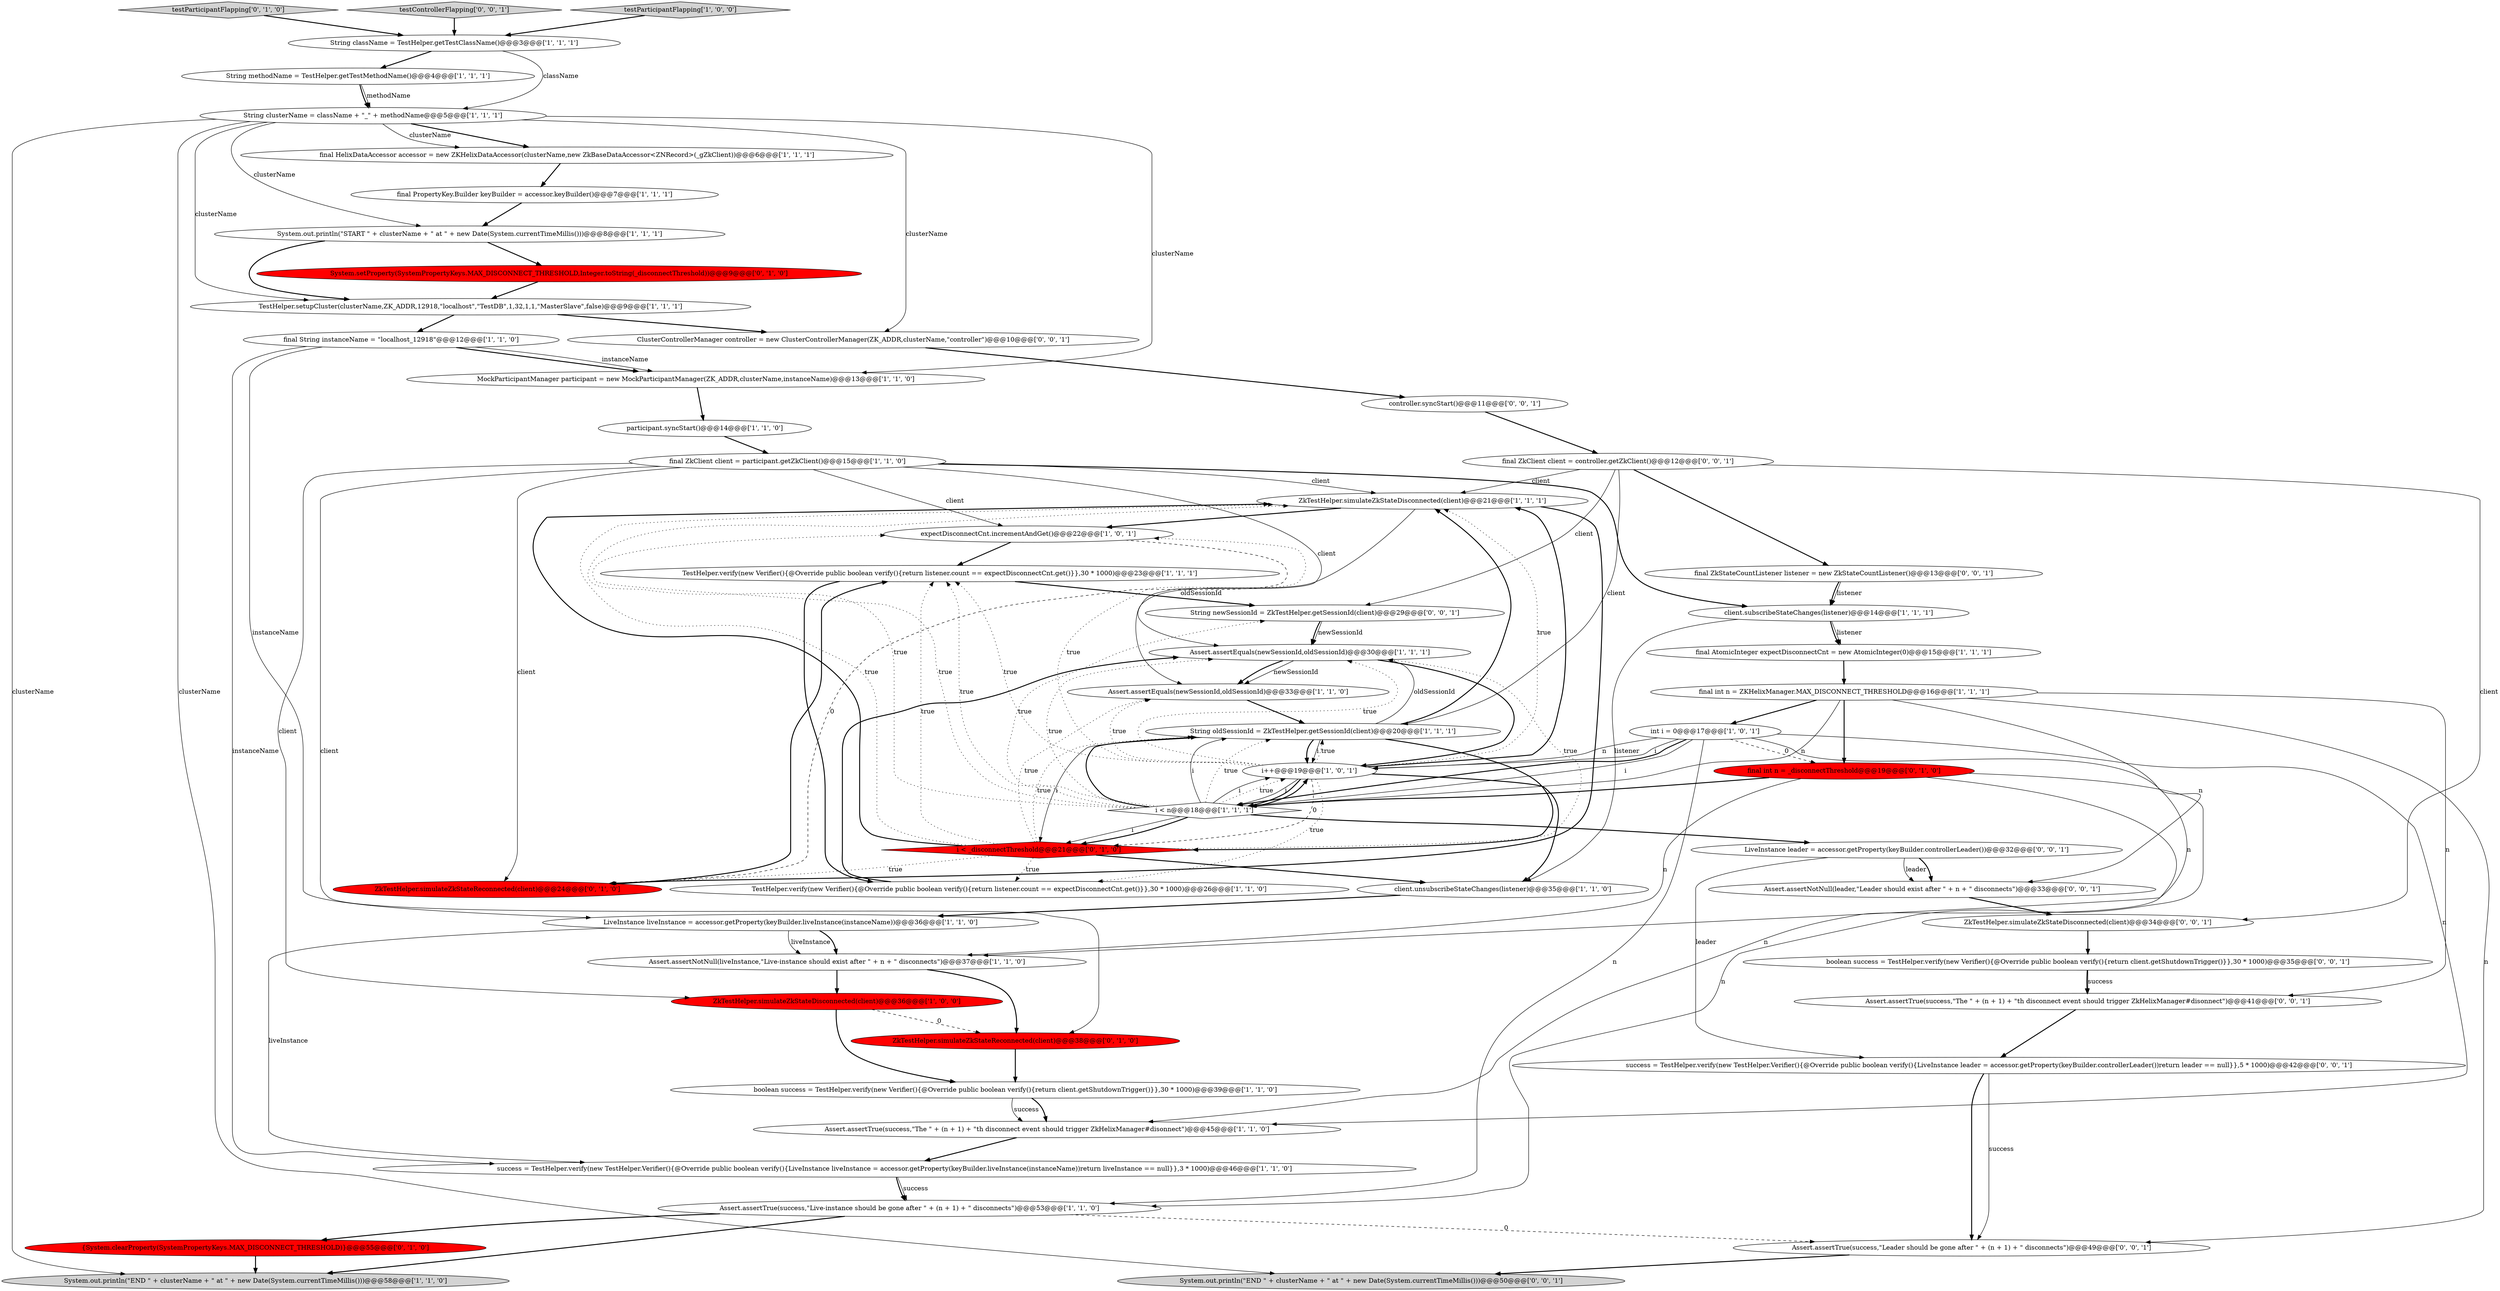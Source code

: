 digraph {
34 [style = filled, label = "ZkTestHelper.simulateZkStateReconnected(client)@@@38@@@['0', '1', '0']", fillcolor = red, shape = ellipse image = "AAA1AAABBB2BBB"];
21 [style = filled, label = "int i = 0@@@17@@@['1', '0', '1']", fillcolor = white, shape = ellipse image = "AAA0AAABBB1BBB"];
46 [style = filled, label = "final ZkClient client = controller.getZkClient()@@@12@@@['0', '0', '1']", fillcolor = white, shape = ellipse image = "AAA0AAABBB3BBB"];
17 [style = filled, label = "System.out.println(\"END \" + clusterName + \" at \" + new Date(System.currentTimeMillis()))@@@58@@@['1', '1', '0']", fillcolor = lightgray, shape = ellipse image = "AAA0AAABBB1BBB"];
49 [style = filled, label = "ClusterControllerManager controller = new ClusterControllerManager(ZK_ADDR,clusterName,\"controller\")@@@10@@@['0', '0', '1']", fillcolor = white, shape = ellipse image = "AAA0AAABBB3BBB"];
22 [style = filled, label = "expectDisconnectCnt.incrementAndGet()@@@22@@@['1', '0', '1']", fillcolor = white, shape = ellipse image = "AAA0AAABBB1BBB"];
45 [style = filled, label = "Assert.assertTrue(success,\"Leader should be gone after \" + (n + 1) + \" disconnects\")@@@49@@@['0', '0', '1']", fillcolor = white, shape = ellipse image = "AAA0AAABBB3BBB"];
42 [style = filled, label = "LiveInstance leader = accessor.getProperty(keyBuilder.controllerLeader())@@@32@@@['0', '0', '1']", fillcolor = white, shape = ellipse image = "AAA0AAABBB3BBB"];
16 [style = filled, label = "String methodName = TestHelper.getTestMethodName()@@@4@@@['1', '1', '1']", fillcolor = white, shape = ellipse image = "AAA0AAABBB1BBB"];
19 [style = filled, label = "final int n = ZKHelixManager.MAX_DISCONNECT_THRESHOLD@@@16@@@['1', '1', '1']", fillcolor = white, shape = ellipse image = "AAA0AAABBB1BBB"];
39 [style = filled, label = "testParticipantFlapping['0', '1', '0']", fillcolor = lightgray, shape = diamond image = "AAA0AAABBB2BBB"];
6 [style = filled, label = "String clusterName = className + \"_\" + methodName@@@5@@@['1', '1', '1']", fillcolor = white, shape = ellipse image = "AAA0AAABBB1BBB"];
37 [style = filled, label = "System.setProperty(SystemPropertyKeys.MAX_DISCONNECT_THRESHOLD,Integer.toString(_disconnectThreshold))@@@9@@@['0', '1', '0']", fillcolor = red, shape = ellipse image = "AAA1AAABBB2BBB"];
24 [style = filled, label = "ZkTestHelper.simulateZkStateDisconnected(client)@@@21@@@['1', '1', '1']", fillcolor = white, shape = ellipse image = "AAA0AAABBB1BBB"];
14 [style = filled, label = "Assert.assertEquals(newSessionId,oldSessionId)@@@30@@@['1', '1', '1']", fillcolor = white, shape = ellipse image = "AAA0AAABBB1BBB"];
51 [style = filled, label = "success = TestHelper.verify(new TestHelper.Verifier(){@Override public boolean verify(){LiveInstance leader = accessor.getProperty(keyBuilder.controllerLeader())return leader == null}},5 * 1000)@@@42@@@['0', '0', '1']", fillcolor = white, shape = ellipse image = "AAA0AAABBB3BBB"];
28 [style = filled, label = "success = TestHelper.verify(new TestHelper.Verifier(){@Override public boolean verify(){LiveInstance liveInstance = accessor.getProperty(keyBuilder.liveInstance(instanceName))return liveInstance == null}},3 * 1000)@@@46@@@['1', '1', '0']", fillcolor = white, shape = ellipse image = "AAA0AAABBB1BBB"];
13 [style = filled, label = "client.subscribeStateChanges(listener)@@@14@@@['1', '1', '1']", fillcolor = white, shape = ellipse image = "AAA0AAABBB1BBB"];
3 [style = filled, label = "final String instanceName = \"localhost_12918\"@@@12@@@['1', '1', '0']", fillcolor = white, shape = ellipse image = "AAA0AAABBB1BBB"];
53 [style = filled, label = "String newSessionId = ZkTestHelper.getSessionId(client)@@@29@@@['0', '0', '1']", fillcolor = white, shape = ellipse image = "AAA0AAABBB3BBB"];
10 [style = filled, label = "i < n@@@18@@@['1', '1', '1']", fillcolor = white, shape = diamond image = "AAA0AAABBB1BBB"];
38 [style = filled, label = "final int n = _disconnectThreshold@@@19@@@['0', '1', '0']", fillcolor = red, shape = ellipse image = "AAA1AAABBB2BBB"];
48 [style = filled, label = "final ZkStateCountListener listener = new ZkStateCountListener()@@@13@@@['0', '0', '1']", fillcolor = white, shape = ellipse image = "AAA0AAABBB3BBB"];
33 [style = filled, label = "boolean success = TestHelper.verify(new Verifier(){@Override public boolean verify(){return client.getShutdownTrigger()}},30 * 1000)@@@39@@@['1', '1', '0']", fillcolor = white, shape = ellipse image = "AAA0AAABBB1BBB"];
26 [style = filled, label = "Assert.assertNotNull(liveInstance,\"Live-instance should exist after \" + n + \" disconnects\")@@@37@@@['1', '1', '0']", fillcolor = white, shape = ellipse image = "AAA0AAABBB1BBB"];
40 [style = filled, label = "i < _disconnectThreshold@@@21@@@['0', '1', '0']", fillcolor = red, shape = diamond image = "AAA1AAABBB2BBB"];
27 [style = filled, label = "Assert.assertTrue(success,\"The \" + (n + 1) + \"th disconnect event should trigger ZkHelixManager#disonnect\")@@@45@@@['1', '1', '0']", fillcolor = white, shape = ellipse image = "AAA0AAABBB1BBB"];
4 [style = filled, label = "client.unsubscribeStateChanges(listener)@@@35@@@['1', '1', '0']", fillcolor = white, shape = ellipse image = "AAA0AAABBB1BBB"];
20 [style = filled, label = "String className = TestHelper.getTestClassName()@@@3@@@['1', '1', '1']", fillcolor = white, shape = ellipse image = "AAA0AAABBB1BBB"];
32 [style = filled, label = "TestHelper.verify(new Verifier(){@Override public boolean verify(){return listener.count == expectDisconnectCnt.get()}},30 * 1000)@@@26@@@['1', '1', '0']", fillcolor = white, shape = ellipse image = "AAA0AAABBB1BBB"];
18 [style = filled, label = "MockParticipantManager participant = new MockParticipantManager(ZK_ADDR,clusterName,instanceName)@@@13@@@['1', '1', '0']", fillcolor = white, shape = ellipse image = "AAA0AAABBB1BBB"];
11 [style = filled, label = "String oldSessionId = ZkTestHelper.getSessionId(client)@@@20@@@['1', '1', '1']", fillcolor = white, shape = ellipse image = "AAA0AAABBB1BBB"];
43 [style = filled, label = "controller.syncStart()@@@11@@@['0', '0', '1']", fillcolor = white, shape = ellipse image = "AAA0AAABBB3BBB"];
54 [style = filled, label = "Assert.assertNotNull(leader,\"Leader should exist after \" + n + \" disconnects\")@@@33@@@['0', '0', '1']", fillcolor = white, shape = ellipse image = "AAA0AAABBB3BBB"];
25 [style = filled, label = "ZkTestHelper.simulateZkStateDisconnected(client)@@@36@@@['1', '0', '0']", fillcolor = red, shape = ellipse image = "AAA1AAABBB1BBB"];
0 [style = filled, label = "final ZkClient client = participant.getZkClient()@@@15@@@['1', '1', '0']", fillcolor = white, shape = ellipse image = "AAA0AAABBB1BBB"];
31 [style = filled, label = "final PropertyKey.Builder keyBuilder = accessor.keyBuilder()@@@7@@@['1', '1', '1']", fillcolor = white, shape = ellipse image = "AAA0AAABBB1BBB"];
30 [style = filled, label = "final AtomicInteger expectDisconnectCnt = new AtomicInteger(0)@@@15@@@['1', '1', '1']", fillcolor = white, shape = ellipse image = "AAA0AAABBB1BBB"];
44 [style = filled, label = "Assert.assertTrue(success,\"The \" + (n + 1) + \"th disconnect event should trigger ZkHelixManager#disonnect\")@@@41@@@['0', '0', '1']", fillcolor = white, shape = ellipse image = "AAA0AAABBB3BBB"];
1 [style = filled, label = "LiveInstance liveInstance = accessor.getProperty(keyBuilder.liveInstance(instanceName))@@@36@@@['1', '1', '0']", fillcolor = white, shape = ellipse image = "AAA0AAABBB1BBB"];
7 [style = filled, label = "TestHelper.setupCluster(clusterName,ZK_ADDR,12918,\"localhost\",\"TestDB\",1,32,1,1,\"MasterSlave\",false)@@@9@@@['1', '1', '1']", fillcolor = white, shape = ellipse image = "AAA0AAABBB1BBB"];
41 [style = filled, label = "boolean success = TestHelper.verify(new Verifier(){@Override public boolean verify(){return client.getShutdownTrigger()}},30 * 1000)@@@35@@@['0', '0', '1']", fillcolor = white, shape = ellipse image = "AAA0AAABBB3BBB"];
5 [style = filled, label = "Assert.assertEquals(newSessionId,oldSessionId)@@@33@@@['1', '1', '0']", fillcolor = white, shape = ellipse image = "AAA0AAABBB1BBB"];
2 [style = filled, label = "System.out.println(\"START \" + clusterName + \" at \" + new Date(System.currentTimeMillis()))@@@8@@@['1', '1', '1']", fillcolor = white, shape = ellipse image = "AAA0AAABBB1BBB"];
52 [style = filled, label = "testControllerFlapping['0', '0', '1']", fillcolor = lightgray, shape = diamond image = "AAA0AAABBB3BBB"];
36 [style = filled, label = "{System.clearProperty(SystemPropertyKeys.MAX_DISCONNECT_THRESHOLD)}@@@55@@@['0', '1', '0']", fillcolor = red, shape = ellipse image = "AAA1AAABBB2BBB"];
12 [style = filled, label = "i++@@@19@@@['1', '0', '1']", fillcolor = white, shape = ellipse image = "AAA0AAABBB1BBB"];
9 [style = filled, label = "TestHelper.verify(new Verifier(){@Override public boolean verify(){return listener.count == expectDisconnectCnt.get()}},30 * 1000)@@@23@@@['1', '1', '1']", fillcolor = white, shape = ellipse image = "AAA0AAABBB1BBB"];
8 [style = filled, label = "Assert.assertTrue(success,\"Live-instance should be gone after \" + (n + 1) + \" disconnects\")@@@53@@@['1', '1', '0']", fillcolor = white, shape = ellipse image = "AAA0AAABBB1BBB"];
15 [style = filled, label = "testParticipantFlapping['1', '0', '0']", fillcolor = lightgray, shape = diamond image = "AAA0AAABBB1BBB"];
35 [style = filled, label = "ZkTestHelper.simulateZkStateReconnected(client)@@@24@@@['0', '1', '0']", fillcolor = red, shape = ellipse image = "AAA1AAABBB2BBB"];
29 [style = filled, label = "final HelixDataAccessor accessor = new ZKHelixDataAccessor(clusterName,new ZkBaseDataAccessor<ZNRecord>(_gZkClient))@@@6@@@['1', '1', '1']", fillcolor = white, shape = ellipse image = "AAA0AAABBB1BBB"];
50 [style = filled, label = "ZkTestHelper.simulateZkStateDisconnected(client)@@@34@@@['0', '0', '1']", fillcolor = white, shape = ellipse image = "AAA0AAABBB3BBB"];
23 [style = filled, label = "participant.syncStart()@@@14@@@['1', '1', '0']", fillcolor = white, shape = ellipse image = "AAA0AAABBB1BBB"];
47 [style = filled, label = "System.out.println(\"END \" + clusterName + \" at \" + new Date(System.currentTimeMillis()))@@@50@@@['0', '0', '1']", fillcolor = lightgray, shape = ellipse image = "AAA0AAABBB3BBB"];
40->4 [style = bold, label=""];
9->53 [style = bold, label=""];
6->49 [style = solid, label="clusterName"];
21->10 [style = bold, label=""];
14->5 [style = solid, label="newSessionId"];
10->12 [style = solid, label="i"];
28->8 [style = solid, label="success"];
0->13 [style = bold, label=""];
25->33 [style = bold, label=""];
6->18 [style = solid, label="clusterName"];
46->11 [style = solid, label="client"];
27->28 [style = bold, label=""];
1->28 [style = solid, label="liveInstance"];
26->34 [style = bold, label=""];
46->24 [style = solid, label="client"];
40->5 [style = dotted, label="true"];
0->34 [style = solid, label="client"];
40->32 [style = dotted, label="true"];
13->4 [style = solid, label="listener"];
7->49 [style = bold, label=""];
46->48 [style = bold, label=""];
42->51 [style = solid, label="leader"];
40->9 [style = dotted, label="true"];
6->29 [style = bold, label=""];
3->18 [style = bold, label=""];
44->51 [style = bold, label=""];
0->24 [style = solid, label="client"];
8->36 [style = bold, label=""];
12->10 [style = bold, label=""];
20->16 [style = bold, label=""];
19->54 [style = solid, label="n"];
10->12 [style = bold, label=""];
15->20 [style = bold, label=""];
21->8 [style = solid, label="n"];
40->24 [style = bold, label=""];
1->26 [style = solid, label="liveInstance"];
36->17 [style = bold, label=""];
38->26 [style = solid, label="n"];
16->6 [style = solid, label="methodName"];
10->11 [style = bold, label=""];
25->34 [style = dashed, label="0"];
48->13 [style = solid, label="listener"];
16->6 [style = bold, label=""];
46->50 [style = solid, label="client"];
22->9 [style = bold, label=""];
9->32 [style = bold, label=""];
34->33 [style = bold, label=""];
31->2 [style = bold, label=""];
11->12 [style = bold, label=""];
51->45 [style = solid, label="success"];
33->27 [style = bold, label=""];
43->46 [style = bold, label=""];
10->11 [style = solid, label="i"];
40->35 [style = dotted, label="true"];
0->22 [style = solid, label="client"];
12->11 [style = dotted, label="true"];
8->17 [style = bold, label=""];
30->19 [style = bold, label=""];
12->22 [style = dotted, label="true"];
11->14 [style = solid, label="oldSessionId"];
12->32 [style = dotted, label="true"];
11->12 [style = solid, label="i"];
10->24 [style = dotted, label="true"];
5->11 [style = bold, label=""];
21->10 [style = solid, label="i"];
48->13 [style = bold, label=""];
39->20 [style = bold, label=""];
38->8 [style = solid, label="n"];
19->38 [style = bold, label=""];
50->41 [style = bold, label=""];
6->47 [style = solid, label="clusterName"];
0->35 [style = solid, label="client"];
11->40 [style = solid, label="i"];
13->30 [style = solid, label="listener"];
20->6 [style = solid, label="className"];
3->28 [style = solid, label="instanceName"];
46->53 [style = solid, label="client"];
19->45 [style = solid, label="n"];
18->23 [style = bold, label=""];
41->44 [style = solid, label="success"];
42->54 [style = solid, label="leader"];
35->9 [style = bold, label=""];
53->14 [style = solid, label="newSessionId"];
6->2 [style = solid, label="clusterName"];
32->14 [style = bold, label=""];
21->38 [style = dashed, label="0"];
12->24 [style = bold, label=""];
0->14 [style = solid, label="client"];
11->24 [style = bold, label=""];
10->9 [style = dotted, label="true"];
23->0 [style = bold, label=""];
19->10 [style = solid, label="n"];
37->7 [style = bold, label=""];
38->27 [style = solid, label="n"];
10->40 [style = solid, label="i"];
21->12 [style = solid, label="i"];
40->14 [style = dotted, label="true"];
53->14 [style = bold, label=""];
6->7 [style = solid, label="clusterName"];
51->45 [style = bold, label=""];
10->11 [style = dotted, label="true"];
28->8 [style = bold, label=""];
19->44 [style = solid, label="n"];
12->24 [style = dotted, label="true"];
10->40 [style = bold, label=""];
4->1 [style = bold, label=""];
3->1 [style = solid, label="instanceName"];
14->5 [style = bold, label=""];
22->35 [style = dashed, label="0"];
19->21 [style = bold, label=""];
6->29 [style = solid, label="clusterName"];
10->12 [style = dotted, label="true"];
38->10 [style = bold, label=""];
24->35 [style = bold, label=""];
21->27 [style = solid, label="n"];
29->31 [style = bold, label=""];
26->25 [style = bold, label=""];
10->53 [style = dotted, label="true"];
40->24 [style = dotted, label="true"];
3->18 [style = solid, label="instanceName"];
12->10 [style = solid, label="i"];
13->30 [style = bold, label=""];
1->26 [style = bold, label=""];
24->22 [style = bold, label=""];
11->40 [style = bold, label=""];
49->43 [style = bold, label=""];
7->3 [style = bold, label=""];
52->20 [style = bold, label=""];
54->50 [style = bold, label=""];
10->14 [style = dotted, label="true"];
12->14 [style = dotted, label="true"];
12->4 [style = bold, label=""];
10->42 [style = bold, label=""];
12->5 [style = dotted, label="true"];
40->11 [style = dotted, label="true"];
12->40 [style = dashed, label="0"];
24->5 [style = solid, label="oldSessionId"];
14->12 [style = bold, label=""];
45->47 [style = bold, label=""];
10->22 [style = dotted, label="true"];
8->45 [style = dashed, label="0"];
33->27 [style = solid, label="success"];
2->7 [style = bold, label=""];
2->37 [style = bold, label=""];
42->54 [style = bold, label=""];
0->25 [style = solid, label="client"];
41->44 [style = bold, label=""];
6->17 [style = solid, label="clusterName"];
12->9 [style = dotted, label="true"];
21->12 [style = solid, label="n"];
21->26 [style = solid, label="n"];
}
